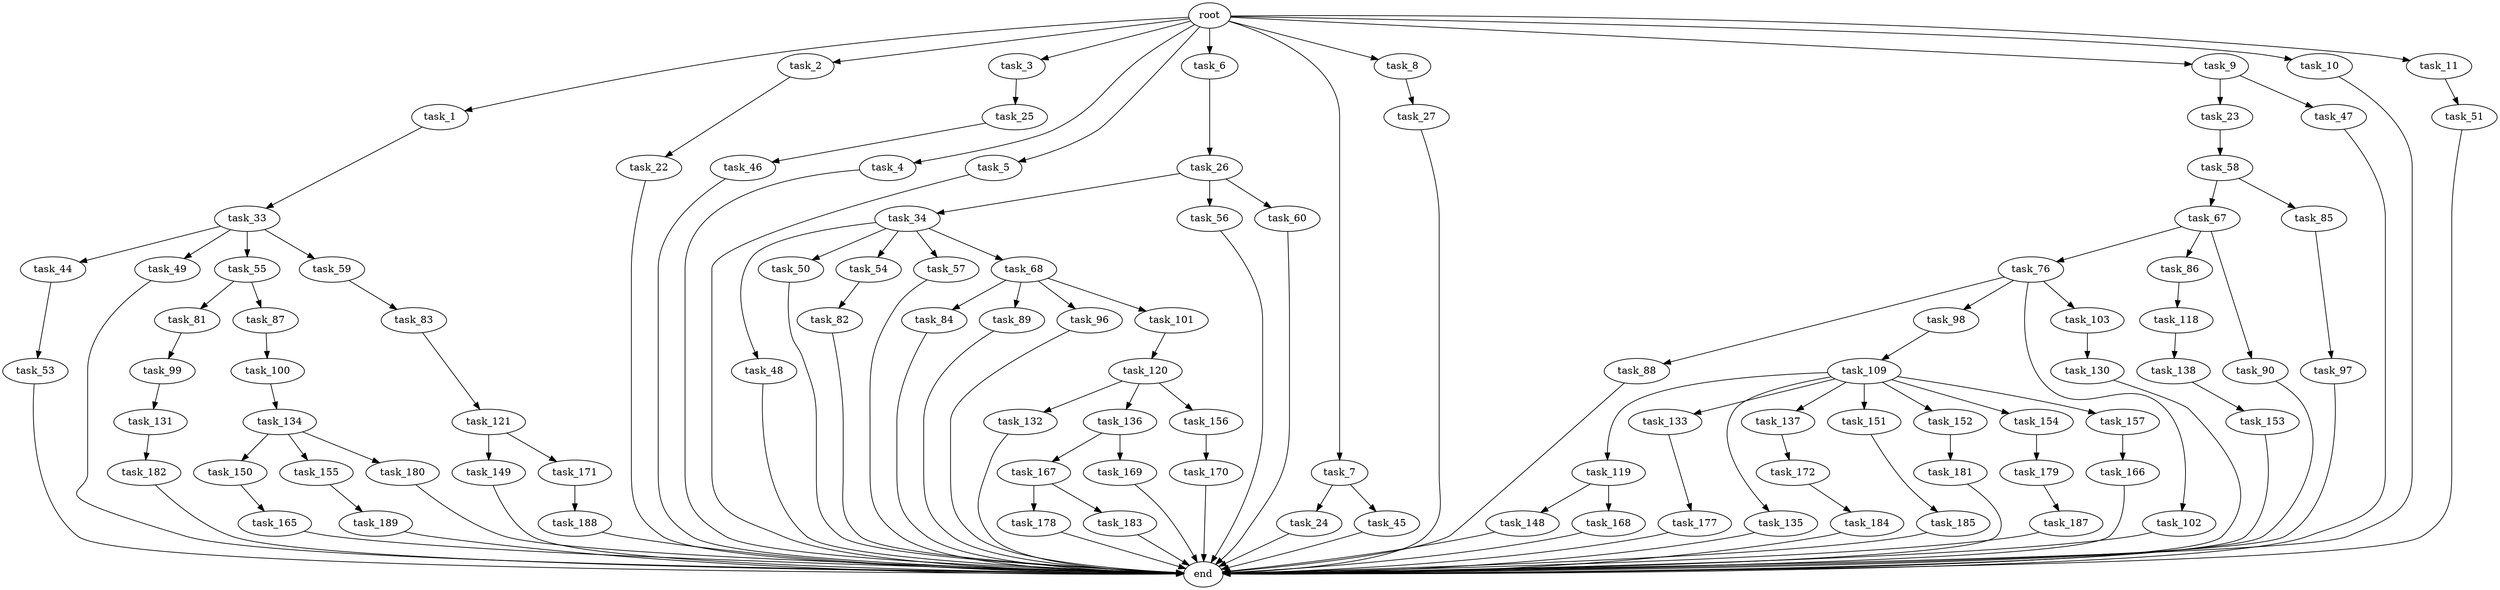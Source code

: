 digraph G {
  root [size="0.000000"];
  task_1 [size="34534303078.000000"];
  task_2 [size="231928233984.000000"];
  task_3 [size="134217728000.000000"];
  task_4 [size="495113868677.000000"];
  task_5 [size="15338494867.000000"];
  task_6 [size="549755813888.000000"];
  task_7 [size="1073741824000.000000"];
  task_8 [size="2935520663.000000"];
  task_9 [size="1016378470523.000000"];
  task_10 [size="13964334581.000000"];
  task_11 [size="16410873100.000000"];
  task_22 [size="240416917349.000000"];
  task_23 [size="203625846197.000000"];
  task_24 [size="24698417958.000000"];
  task_25 [size="134217728000.000000"];
  task_26 [size="33409242964.000000"];
  task_27 [size="549755813888.000000"];
  task_33 [size="149078145543.000000"];
  task_34 [size="3057125030.000000"];
  task_44 [size="10407361357.000000"];
  task_45 [size="25894811985.000000"];
  task_46 [size="12053552096.000000"];
  task_47 [size="8785221279.000000"];
  task_48 [size="172663438235.000000"];
  task_49 [size="134217728000.000000"];
  task_50 [size="45481864197.000000"];
  task_51 [size="1059436618.000000"];
  task_53 [size="1150996871551.000000"];
  task_54 [size="36195297141.000000"];
  task_55 [size="13736183091.000000"];
  task_56 [size="301842159776.000000"];
  task_57 [size="5187318048.000000"];
  task_58 [size="515049329322.000000"];
  task_59 [size="134217728000.000000"];
  task_60 [size="612146935438.000000"];
  task_67 [size="34622616052.000000"];
  task_68 [size="368293445632.000000"];
  task_76 [size="15681532730.000000"];
  task_81 [size="1428774231.000000"];
  task_82 [size="9377749907.000000"];
  task_83 [size="1073741824000.000000"];
  task_84 [size="14303580795.000000"];
  task_85 [size="467320704901.000000"];
  task_86 [size="39487847575.000000"];
  task_87 [size="231928233984.000000"];
  task_88 [size="446844867985.000000"];
  task_89 [size="490944509130.000000"];
  task_90 [size="231928233984.000000"];
  task_96 [size="30887347523.000000"];
  task_97 [size="134217728000.000000"];
  task_98 [size="383096905950.000000"];
  task_99 [size="7390415883.000000"];
  task_100 [size="387437719267.000000"];
  task_101 [size="47033020709.000000"];
  task_102 [size="96372062375.000000"];
  task_103 [size="2967970421.000000"];
  task_109 [size="68719476736.000000"];
  task_118 [size="5047348095.000000"];
  task_119 [size="8589934592.000000"];
  task_120 [size="8589934592.000000"];
  task_121 [size="22873377476.000000"];
  task_130 [size="8094599035.000000"];
  task_131 [size="27925010598.000000"];
  task_132 [size="186446774485.000000"];
  task_133 [size="782757789696.000000"];
  task_134 [size="134217728000.000000"];
  task_135 [size="168874922801.000000"];
  task_136 [size="1198993269496.000000"];
  task_137 [size="3608035252.000000"];
  task_138 [size="285901466316.000000"];
  task_148 [size="7011796395.000000"];
  task_149 [size="28991029248.000000"];
  task_150 [size="518157334179.000000"];
  task_151 [size="70881483270.000000"];
  task_152 [size="549755813888.000000"];
  task_153 [size="231928233984.000000"];
  task_154 [size="16363252831.000000"];
  task_155 [size="11631045320.000000"];
  task_156 [size="401220943224.000000"];
  task_157 [size="2082286134.000000"];
  task_165 [size="16500040497.000000"];
  task_166 [size="645204514427.000000"];
  task_167 [size="6075115279.000000"];
  task_168 [size="215417251058.000000"];
  task_169 [size="6836074975.000000"];
  task_170 [size="619341730549.000000"];
  task_171 [size="8589934592.000000"];
  task_172 [size="15637000185.000000"];
  task_177 [size="545954225404.000000"];
  task_178 [size="2014086133.000000"];
  task_179 [size="28991029248.000000"];
  task_180 [size="11309450721.000000"];
  task_181 [size="1401486233.000000"];
  task_182 [size="549755813888.000000"];
  task_183 [size="1073741824000.000000"];
  task_184 [size="34784804323.000000"];
  task_185 [size="1040110042737.000000"];
  task_187 [size="231928233984.000000"];
  task_188 [size="831281481183.000000"];
  task_189 [size="812243515.000000"];
  end [size="0.000000"];

  root -> task_1 [size="1.000000"];
  root -> task_2 [size="1.000000"];
  root -> task_3 [size="1.000000"];
  root -> task_4 [size="1.000000"];
  root -> task_5 [size="1.000000"];
  root -> task_6 [size="1.000000"];
  root -> task_7 [size="1.000000"];
  root -> task_8 [size="1.000000"];
  root -> task_9 [size="1.000000"];
  root -> task_10 [size="1.000000"];
  root -> task_11 [size="1.000000"];
  task_1 -> task_33 [size="33554432.000000"];
  task_2 -> task_22 [size="301989888.000000"];
  task_3 -> task_25 [size="209715200.000000"];
  task_4 -> end [size="1.000000"];
  task_5 -> end [size="1.000000"];
  task_6 -> task_26 [size="536870912.000000"];
  task_7 -> task_24 [size="838860800.000000"];
  task_7 -> task_45 [size="838860800.000000"];
  task_8 -> task_27 [size="301989888.000000"];
  task_9 -> task_23 [size="838860800.000000"];
  task_9 -> task_47 [size="838860800.000000"];
  task_10 -> end [size="1.000000"];
  task_11 -> task_51 [size="33554432.000000"];
  task_22 -> end [size="1.000000"];
  task_23 -> task_58 [size="134217728.000000"];
  task_24 -> end [size="1.000000"];
  task_25 -> task_46 [size="209715200.000000"];
  task_26 -> task_34 [size="536870912.000000"];
  task_26 -> task_56 [size="536870912.000000"];
  task_26 -> task_60 [size="536870912.000000"];
  task_27 -> end [size="1.000000"];
  task_33 -> task_44 [size="134217728.000000"];
  task_33 -> task_49 [size="134217728.000000"];
  task_33 -> task_55 [size="134217728.000000"];
  task_33 -> task_59 [size="134217728.000000"];
  task_34 -> task_48 [size="209715200.000000"];
  task_34 -> task_50 [size="209715200.000000"];
  task_34 -> task_54 [size="209715200.000000"];
  task_34 -> task_57 [size="209715200.000000"];
  task_34 -> task_68 [size="209715200.000000"];
  task_44 -> task_53 [size="209715200.000000"];
  task_45 -> end [size="1.000000"];
  task_46 -> end [size="1.000000"];
  task_47 -> end [size="1.000000"];
  task_48 -> end [size="1.000000"];
  task_49 -> end [size="1.000000"];
  task_50 -> end [size="1.000000"];
  task_51 -> end [size="1.000000"];
  task_53 -> end [size="1.000000"];
  task_54 -> task_82 [size="679477248.000000"];
  task_55 -> task_81 [size="536870912.000000"];
  task_55 -> task_87 [size="536870912.000000"];
  task_56 -> end [size="1.000000"];
  task_57 -> end [size="1.000000"];
  task_58 -> task_67 [size="411041792.000000"];
  task_58 -> task_85 [size="411041792.000000"];
  task_59 -> task_83 [size="209715200.000000"];
  task_60 -> end [size="1.000000"];
  task_67 -> task_76 [size="838860800.000000"];
  task_67 -> task_86 [size="838860800.000000"];
  task_67 -> task_90 [size="838860800.000000"];
  task_68 -> task_84 [size="411041792.000000"];
  task_68 -> task_89 [size="411041792.000000"];
  task_68 -> task_96 [size="411041792.000000"];
  task_68 -> task_101 [size="411041792.000000"];
  task_76 -> task_88 [size="301989888.000000"];
  task_76 -> task_98 [size="301989888.000000"];
  task_76 -> task_102 [size="301989888.000000"];
  task_76 -> task_103 [size="301989888.000000"];
  task_81 -> task_99 [size="33554432.000000"];
  task_82 -> end [size="1.000000"];
  task_83 -> task_121 [size="838860800.000000"];
  task_84 -> end [size="1.000000"];
  task_85 -> task_97 [size="301989888.000000"];
  task_86 -> task_118 [size="33554432.000000"];
  task_87 -> task_100 [size="301989888.000000"];
  task_88 -> end [size="1.000000"];
  task_89 -> end [size="1.000000"];
  task_90 -> end [size="1.000000"];
  task_96 -> end [size="1.000000"];
  task_97 -> end [size="1.000000"];
  task_98 -> task_109 [size="301989888.000000"];
  task_99 -> task_131 [size="679477248.000000"];
  task_100 -> task_134 [size="301989888.000000"];
  task_101 -> task_120 [size="33554432.000000"];
  task_102 -> end [size="1.000000"];
  task_103 -> task_130 [size="75497472.000000"];
  task_109 -> task_119 [size="134217728.000000"];
  task_109 -> task_133 [size="134217728.000000"];
  task_109 -> task_135 [size="134217728.000000"];
  task_109 -> task_137 [size="134217728.000000"];
  task_109 -> task_151 [size="134217728.000000"];
  task_109 -> task_152 [size="134217728.000000"];
  task_109 -> task_154 [size="134217728.000000"];
  task_109 -> task_157 [size="134217728.000000"];
  task_118 -> task_138 [size="134217728.000000"];
  task_119 -> task_148 [size="33554432.000000"];
  task_119 -> task_168 [size="33554432.000000"];
  task_120 -> task_132 [size="33554432.000000"];
  task_120 -> task_136 [size="33554432.000000"];
  task_120 -> task_156 [size="33554432.000000"];
  task_121 -> task_149 [size="679477248.000000"];
  task_121 -> task_171 [size="679477248.000000"];
  task_130 -> end [size="1.000000"];
  task_131 -> task_182 [size="33554432.000000"];
  task_132 -> end [size="1.000000"];
  task_133 -> task_177 [size="679477248.000000"];
  task_134 -> task_150 [size="209715200.000000"];
  task_134 -> task_155 [size="209715200.000000"];
  task_134 -> task_180 [size="209715200.000000"];
  task_135 -> end [size="1.000000"];
  task_136 -> task_167 [size="838860800.000000"];
  task_136 -> task_169 [size="838860800.000000"];
  task_137 -> task_172 [size="209715200.000000"];
  task_138 -> task_153 [size="209715200.000000"];
  task_148 -> end [size="1.000000"];
  task_149 -> end [size="1.000000"];
  task_150 -> task_165 [size="411041792.000000"];
  task_151 -> task_185 [size="75497472.000000"];
  task_152 -> task_181 [size="536870912.000000"];
  task_153 -> end [size="1.000000"];
  task_154 -> task_179 [size="301989888.000000"];
  task_155 -> task_189 [size="301989888.000000"];
  task_156 -> task_170 [size="301989888.000000"];
  task_157 -> task_166 [size="33554432.000000"];
  task_165 -> end [size="1.000000"];
  task_166 -> end [size="1.000000"];
  task_167 -> task_178 [size="301989888.000000"];
  task_167 -> task_183 [size="301989888.000000"];
  task_168 -> end [size="1.000000"];
  task_169 -> end [size="1.000000"];
  task_170 -> end [size="1.000000"];
  task_171 -> task_188 [size="33554432.000000"];
  task_172 -> task_184 [size="838860800.000000"];
  task_177 -> end [size="1.000000"];
  task_178 -> end [size="1.000000"];
  task_179 -> task_187 [size="75497472.000000"];
  task_180 -> end [size="1.000000"];
  task_181 -> end [size="1.000000"];
  task_182 -> end [size="1.000000"];
  task_183 -> end [size="1.000000"];
  task_184 -> end [size="1.000000"];
  task_185 -> end [size="1.000000"];
  task_187 -> end [size="1.000000"];
  task_188 -> end [size="1.000000"];
  task_189 -> end [size="1.000000"];
}

